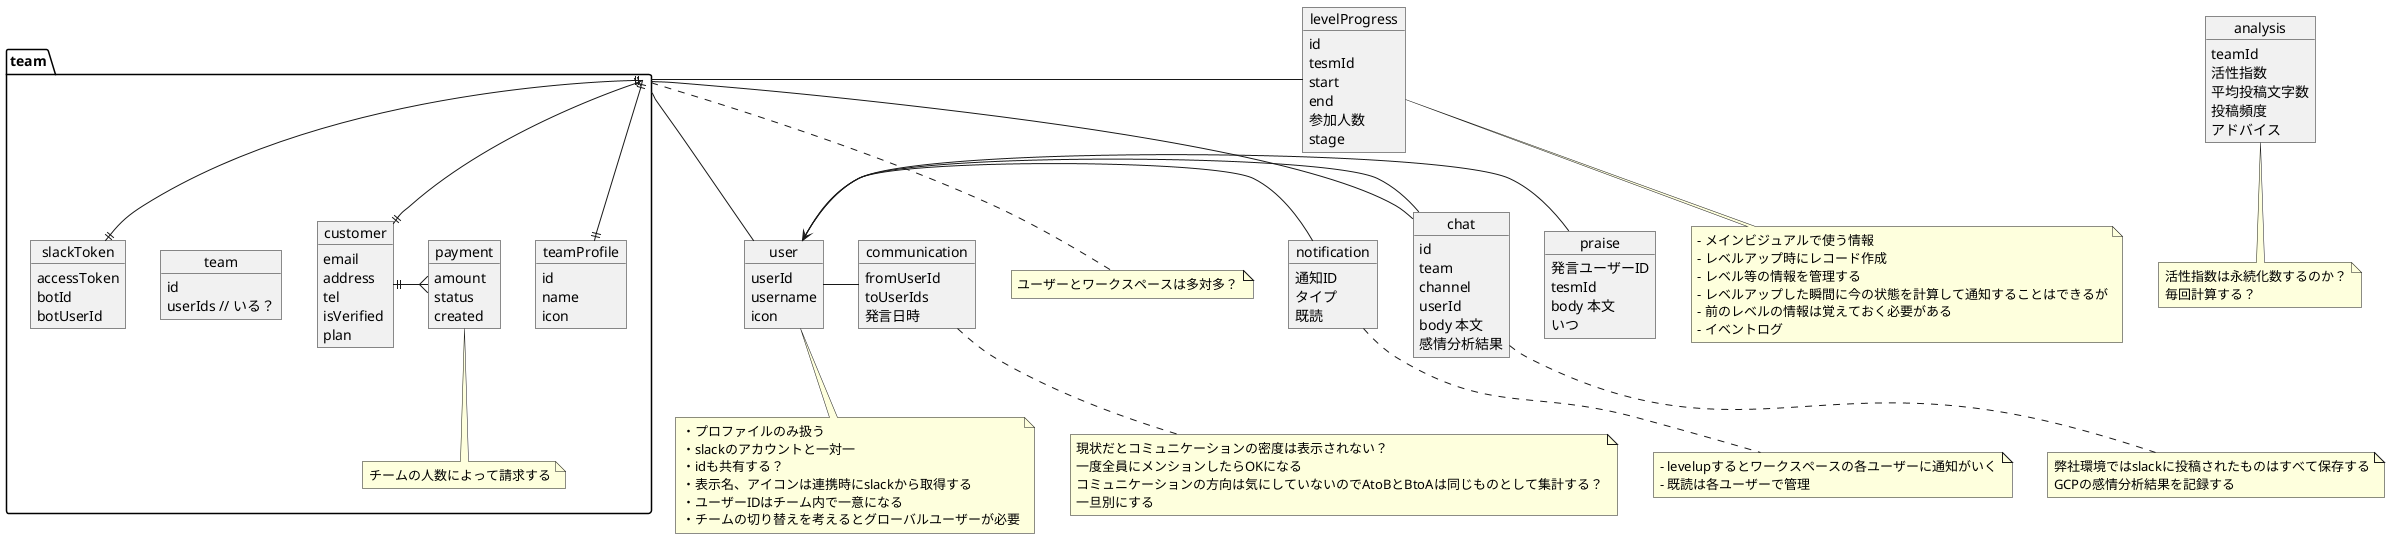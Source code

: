 @startuml ドメイン図

package team {
  object team {
  id
  userIds // いる？
}

  object teamProfile {
    id
    name
    icon
  }

  object slackToken {
    accessToken
    botId
    botUserId
  }

  object customer {
    email
    address
    tel
    isVerified
    plan
  }

  object payment {
    amount
    status
    created
  }
  note bottom of payment 
    チームの人数によって請求する
  endnote
}





object user {
  userId
  username
  icon
}

note bottom of user
  ・プロファイルのみ扱う
  ・slackのアカウントと一対一
  ・idも共有する？
  ・表示名、アイコンは連携時にslackから取得する
  ・ユーザーIDはチーム内で一意になる
  ・チームの切り替えを考えるとグローバルユーザーが必要
endnote

object praise {
  発言ユーザーID
  tesmId
  body 本文
  いつ
}

note bottom of team
  ユーザーとワークスペースは多対多？
endnote

object notification {
  通知ID
  タイプ
  既読
}

note bottom of notification
  - levelupするとワークスペースの各ユーザーに通知がいく
  - 既読は各ユーザーで管理
endnote

object levelProgress {
  id
  tesmId
  start
  end
  参加人数
  stage
}

note bottom of levelProgress
  - メインビジュアルで使う情報
  - レベルアップ時にレコード作成
  - レベル等の情報を管理する
  - レベルアップした瞬間に今の状態を計算して通知することはできるが
  - 前のレベルの情報は覚えておく必要がある
  - イベントログ
endnote


object communication {
  fromUserId
  toUserIds
  発言日時
}

object chat {
  id
  team
  channel
  userId
  body 本文
  感情分析結果
}

object analysis {
  teamId
  活性指数
  平均投稿文字数
  投稿頻度
  アドバイス
}

note bottom of analysis 
  活性指数は永続化数するのか？
  毎回計算する？
endnote

note bottom of chat 
  弊社環境ではslackに投稿されたものはすべて保存する
  GCPの感情分析結果を記録する
endnote

teamProfile ||-|| team
team ||--|| slackToken
team ||--|| customer
customer ||-{ payment
team - chat
user - chat
user <- praise
' team - praise
communication - user
team -- user
user - notification
team - levelProgress



note bottom of communication
現状だとコミュニケーションの密度は表示されない？
一度全員にメンションしたらOKになる
コミュニケーションの方向は気にしていないのでAtoBとBtoAは同じものとして集計する？
一旦別にする
endnote

@enduml
